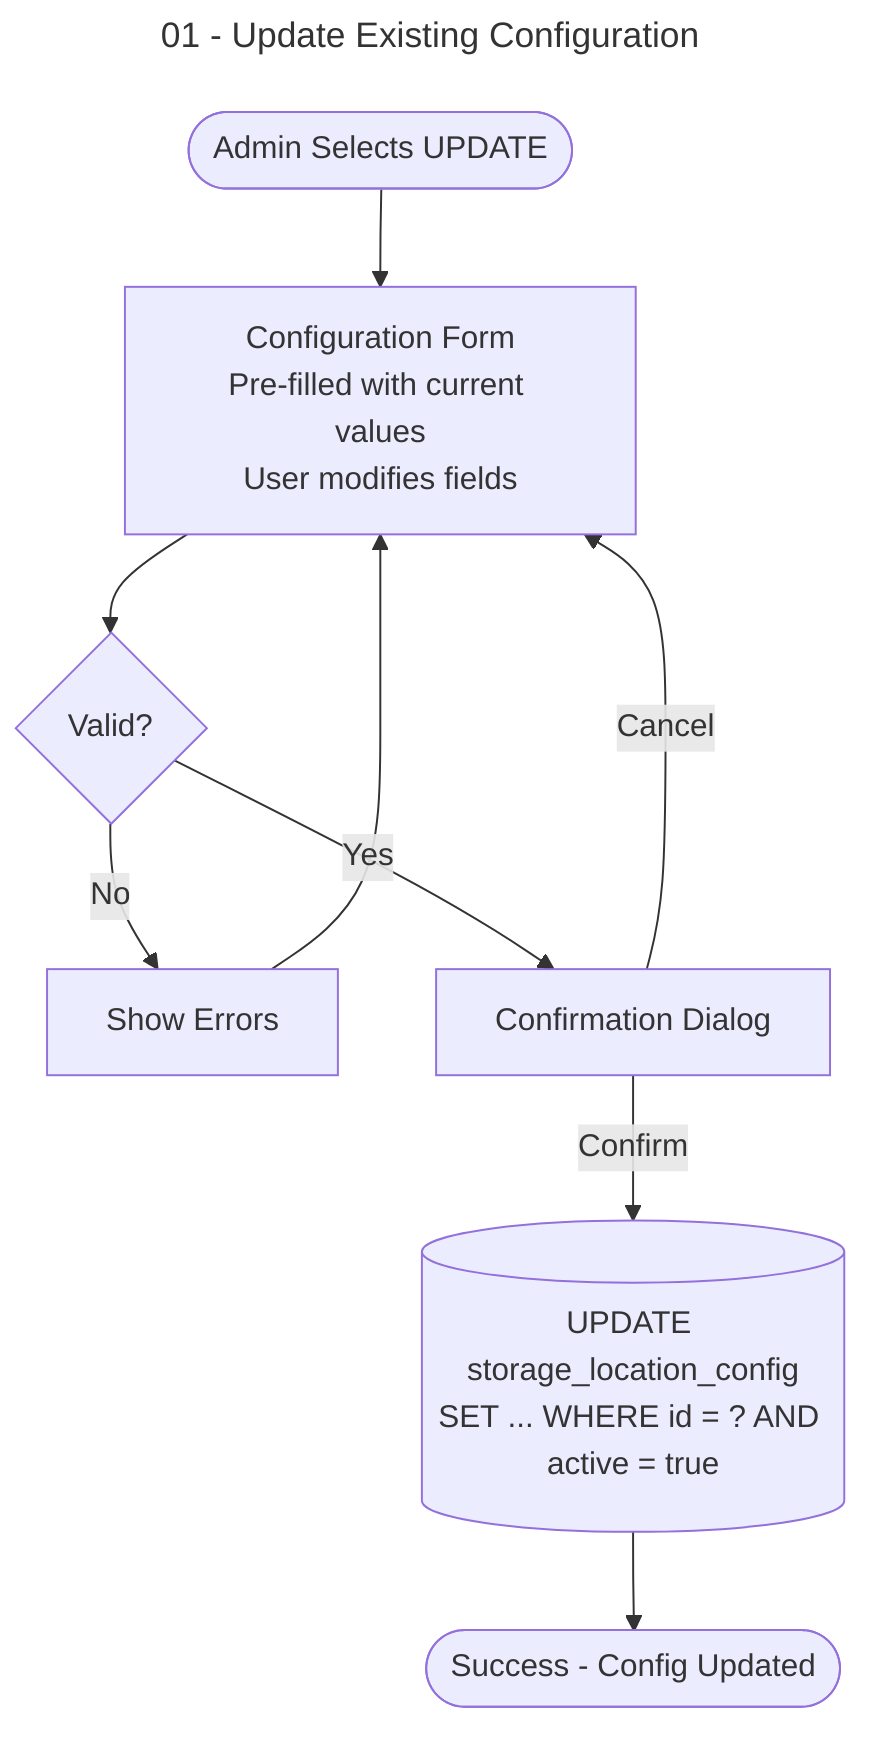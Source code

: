 ---
title: "01 - Update Existing Configuration"
mermaid_version: "v11.3.0+"
---
flowchart TB
    START@{ shape: stadium, label: "Admin Selects UPDATE" }
    FORM@{ shape: rect, label: "Configuration Form
    Pre-filled with current values
    User modifies fields" }
    VALIDATE@{ shape: diamond, label: "Valid?" }
    ERROR@{ shape: rect, label: "Show Errors" }
    CONFIRM@{ shape: rect, label: "Confirmation Dialog" }
    UPDATE_DB@{ shape: cyl, label: "UPDATE storage_location_config
    SET ... WHERE id = ? AND active = true" }
    SUCCESS@{ shape: stadium, label: "Success - Config Updated" }

    START --> FORM
    FORM --> VALIDATE
    VALIDATE -->|No| ERROR
    ERROR --> FORM
    VALIDATE -->|Yes| CONFIRM
    CONFIRM -->|Confirm| UPDATE_DB
    CONFIRM -->|Cancel| FORM
    UPDATE_DB --> SUCCESS